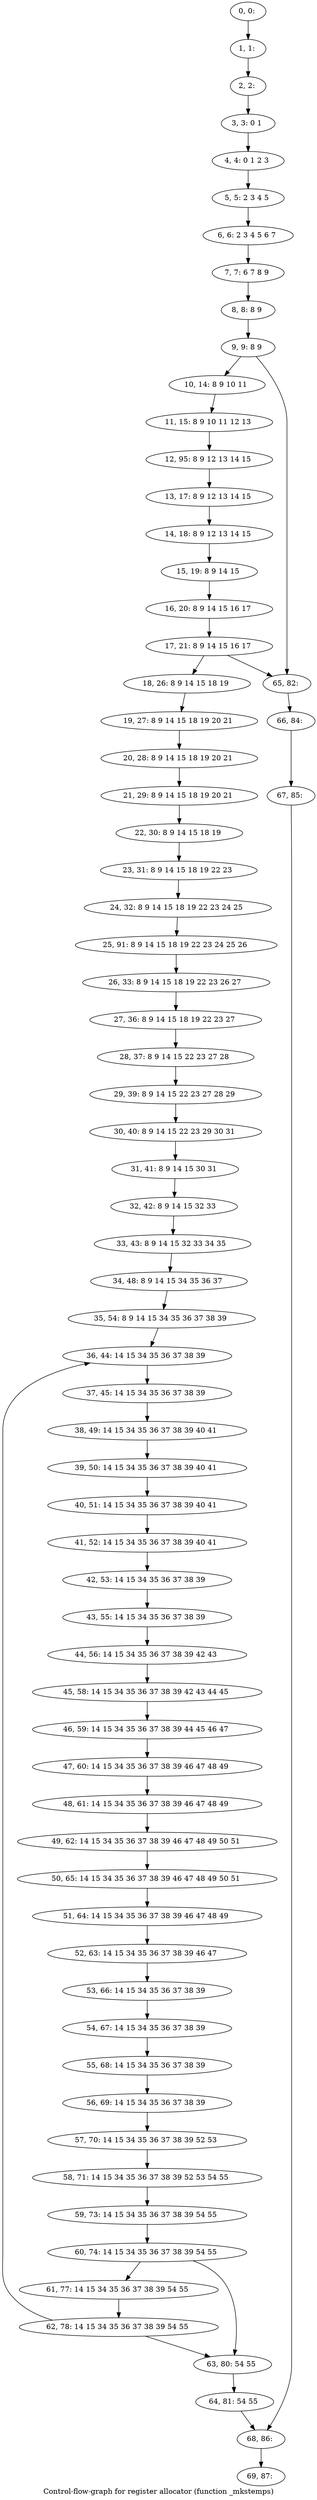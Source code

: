 digraph G {
graph [label="Control-flow-graph for register allocator (function _mkstemps)"]
0[label="0, 0: "];
1[label="1, 1: "];
2[label="2, 2: "];
3[label="3, 3: 0 1 "];
4[label="4, 4: 0 1 2 3 "];
5[label="5, 5: 2 3 4 5 "];
6[label="6, 6: 2 3 4 5 6 7 "];
7[label="7, 7: 6 7 8 9 "];
8[label="8, 8: 8 9 "];
9[label="9, 9: 8 9 "];
10[label="10, 14: 8 9 10 11 "];
11[label="11, 15: 8 9 10 11 12 13 "];
12[label="12, 95: 8 9 12 13 14 15 "];
13[label="13, 17: 8 9 12 13 14 15 "];
14[label="14, 18: 8 9 12 13 14 15 "];
15[label="15, 19: 8 9 14 15 "];
16[label="16, 20: 8 9 14 15 16 17 "];
17[label="17, 21: 8 9 14 15 16 17 "];
18[label="18, 26: 8 9 14 15 18 19 "];
19[label="19, 27: 8 9 14 15 18 19 20 21 "];
20[label="20, 28: 8 9 14 15 18 19 20 21 "];
21[label="21, 29: 8 9 14 15 18 19 20 21 "];
22[label="22, 30: 8 9 14 15 18 19 "];
23[label="23, 31: 8 9 14 15 18 19 22 23 "];
24[label="24, 32: 8 9 14 15 18 19 22 23 24 25 "];
25[label="25, 91: 8 9 14 15 18 19 22 23 24 25 26 "];
26[label="26, 33: 8 9 14 15 18 19 22 23 26 27 "];
27[label="27, 36: 8 9 14 15 18 19 22 23 27 "];
28[label="28, 37: 8 9 14 15 22 23 27 28 "];
29[label="29, 39: 8 9 14 15 22 23 27 28 29 "];
30[label="30, 40: 8 9 14 15 22 23 29 30 31 "];
31[label="31, 41: 8 9 14 15 30 31 "];
32[label="32, 42: 8 9 14 15 32 33 "];
33[label="33, 43: 8 9 14 15 32 33 34 35 "];
34[label="34, 48: 8 9 14 15 34 35 36 37 "];
35[label="35, 54: 8 9 14 15 34 35 36 37 38 39 "];
36[label="36, 44: 14 15 34 35 36 37 38 39 "];
37[label="37, 45: 14 15 34 35 36 37 38 39 "];
38[label="38, 49: 14 15 34 35 36 37 38 39 40 41 "];
39[label="39, 50: 14 15 34 35 36 37 38 39 40 41 "];
40[label="40, 51: 14 15 34 35 36 37 38 39 40 41 "];
41[label="41, 52: 14 15 34 35 36 37 38 39 40 41 "];
42[label="42, 53: 14 15 34 35 36 37 38 39 "];
43[label="43, 55: 14 15 34 35 36 37 38 39 "];
44[label="44, 56: 14 15 34 35 36 37 38 39 42 43 "];
45[label="45, 58: 14 15 34 35 36 37 38 39 42 43 44 45 "];
46[label="46, 59: 14 15 34 35 36 37 38 39 44 45 46 47 "];
47[label="47, 60: 14 15 34 35 36 37 38 39 46 47 48 49 "];
48[label="48, 61: 14 15 34 35 36 37 38 39 46 47 48 49 "];
49[label="49, 62: 14 15 34 35 36 37 38 39 46 47 48 49 50 51 "];
50[label="50, 65: 14 15 34 35 36 37 38 39 46 47 48 49 50 51 "];
51[label="51, 64: 14 15 34 35 36 37 38 39 46 47 48 49 "];
52[label="52, 63: 14 15 34 35 36 37 38 39 46 47 "];
53[label="53, 66: 14 15 34 35 36 37 38 39 "];
54[label="54, 67: 14 15 34 35 36 37 38 39 "];
55[label="55, 68: 14 15 34 35 36 37 38 39 "];
56[label="56, 69: 14 15 34 35 36 37 38 39 "];
57[label="57, 70: 14 15 34 35 36 37 38 39 52 53 "];
58[label="58, 71: 14 15 34 35 36 37 38 39 52 53 54 55 "];
59[label="59, 73: 14 15 34 35 36 37 38 39 54 55 "];
60[label="60, 74: 14 15 34 35 36 37 38 39 54 55 "];
61[label="61, 77: 14 15 34 35 36 37 38 39 54 55 "];
62[label="62, 78: 14 15 34 35 36 37 38 39 54 55 "];
63[label="63, 80: 54 55 "];
64[label="64, 81: 54 55 "];
65[label="65, 82: "];
66[label="66, 84: "];
67[label="67, 85: "];
68[label="68, 86: "];
69[label="69, 87: "];
0->1 ;
1->2 ;
2->3 ;
3->4 ;
4->5 ;
5->6 ;
6->7 ;
7->8 ;
8->9 ;
9->10 ;
9->65 ;
10->11 ;
11->12 ;
12->13 ;
13->14 ;
14->15 ;
15->16 ;
16->17 ;
17->18 ;
17->65 ;
18->19 ;
19->20 ;
20->21 ;
21->22 ;
22->23 ;
23->24 ;
24->25 ;
25->26 ;
26->27 ;
27->28 ;
28->29 ;
29->30 ;
30->31 ;
31->32 ;
32->33 ;
33->34 ;
34->35 ;
35->36 ;
36->37 ;
37->38 ;
38->39 ;
39->40 ;
40->41 ;
41->42 ;
42->43 ;
43->44 ;
44->45 ;
45->46 ;
46->47 ;
47->48 ;
48->49 ;
49->50 ;
50->51 ;
51->52 ;
52->53 ;
53->54 ;
54->55 ;
55->56 ;
56->57 ;
57->58 ;
58->59 ;
59->60 ;
60->61 ;
60->63 ;
61->62 ;
62->63 ;
62->36 ;
63->64 ;
64->68 ;
65->66 ;
66->67 ;
67->68 ;
68->69 ;
}
